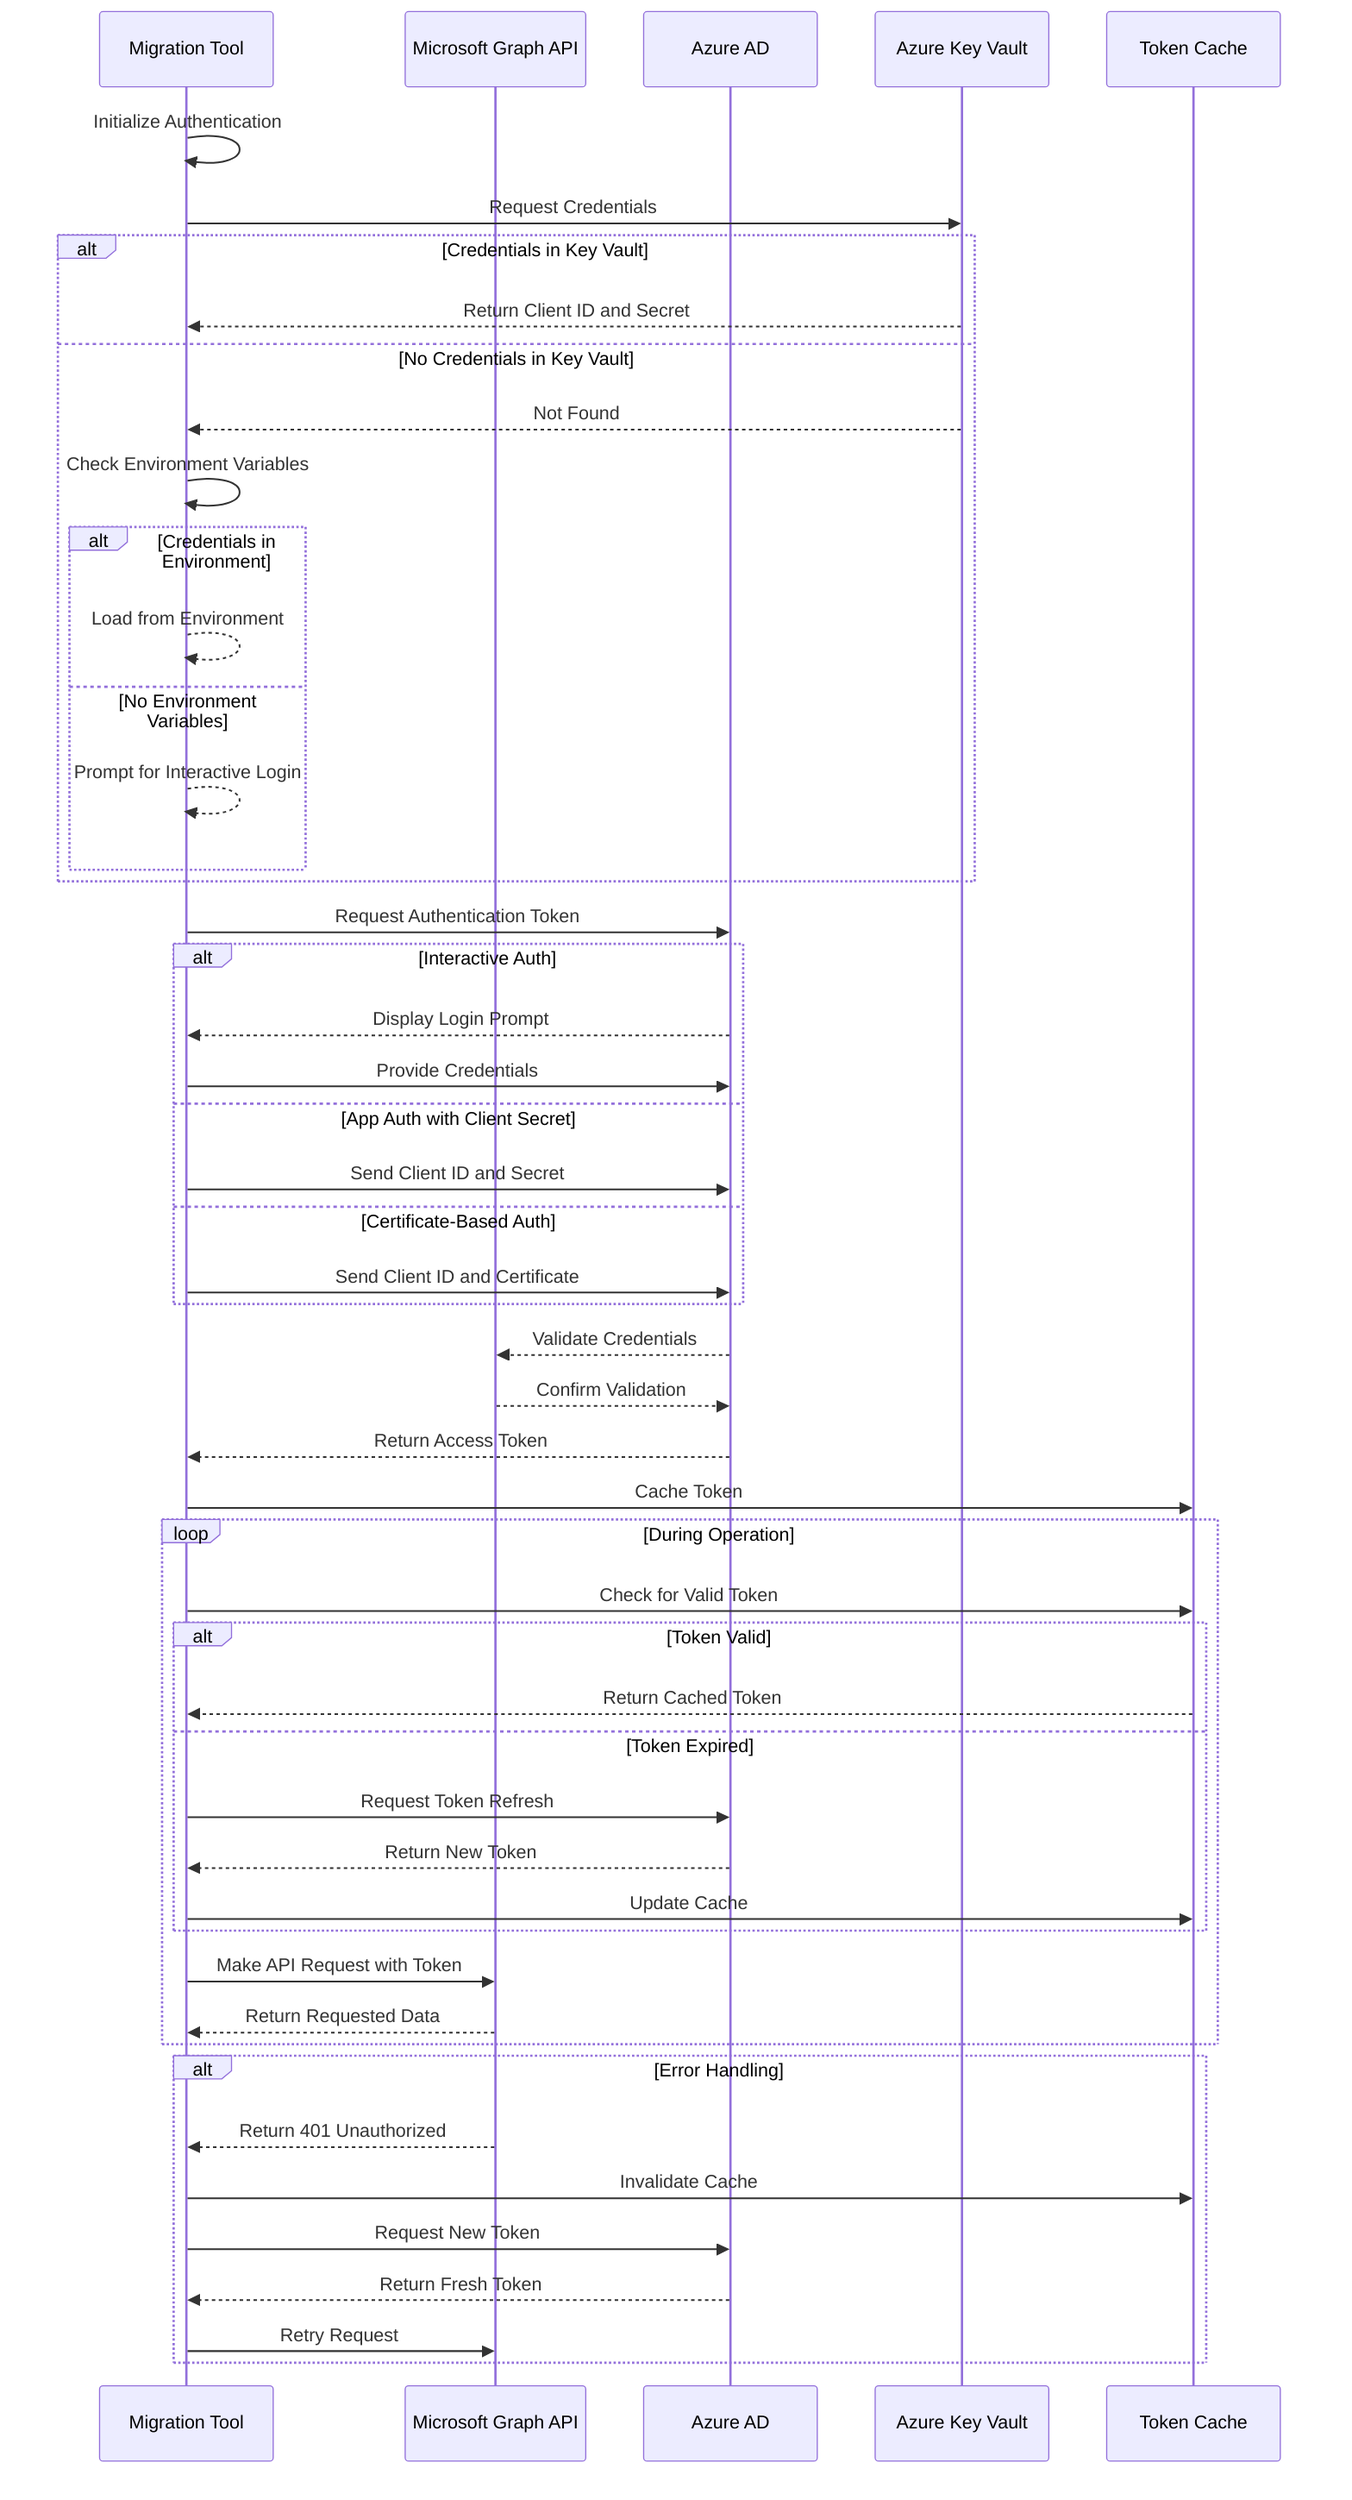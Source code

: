 sequenceDiagram
    participant User as Migration Tool
    participant Graph as Microsoft Graph API
    participant Azure as Azure AD
    participant KeyVault as Azure Key Vault
    participant Token as Token Cache
    
    User->>User: Initialize Authentication
    User->>KeyVault: Request Credentials
    
    alt Credentials in Key Vault
        KeyVault-->>User: Return Client ID and Secret
    else No Credentials in Key Vault
        KeyVault-->>User: Not Found
        User->>User: Check Environment Variables
        alt Credentials in Environment
            User-->>User: Load from Environment
        else No Environment Variables
            User-->>User: Prompt for Interactive Login
        end
    end
    
    User->>Azure: Request Authentication Token
    
    alt Interactive Auth
        Azure-->>User: Display Login Prompt
        User->>Azure: Provide Credentials
    else App Auth with Client Secret
        User->>Azure: Send Client ID and Secret
    else Certificate-Based Auth
        User->>Azure: Send Client ID and Certificate
    end
    
    Azure-->>Graph: Validate Credentials
    Graph-->>Azure: Confirm Validation
    
    Azure-->>User: Return Access Token
    User->>Token: Cache Token
    
    loop During Operation
        User->>Token: Check for Valid Token
        alt Token Valid
            Token-->>User: Return Cached Token
        else Token Expired
            User->>Azure: Request Token Refresh
            Azure-->>User: Return New Token
            User->>Token: Update Cache
        end
        
        User->>Graph: Make API Request with Token
        Graph-->>User: Return Requested Data
    end
    
    alt Error Handling
        Graph-->>User: Return 401 Unauthorized
        User->>Token: Invalidate Cache
        User->>Azure: Request New Token
        Azure-->>User: Return Fresh Token
        User->>Graph: Retry Request
    end